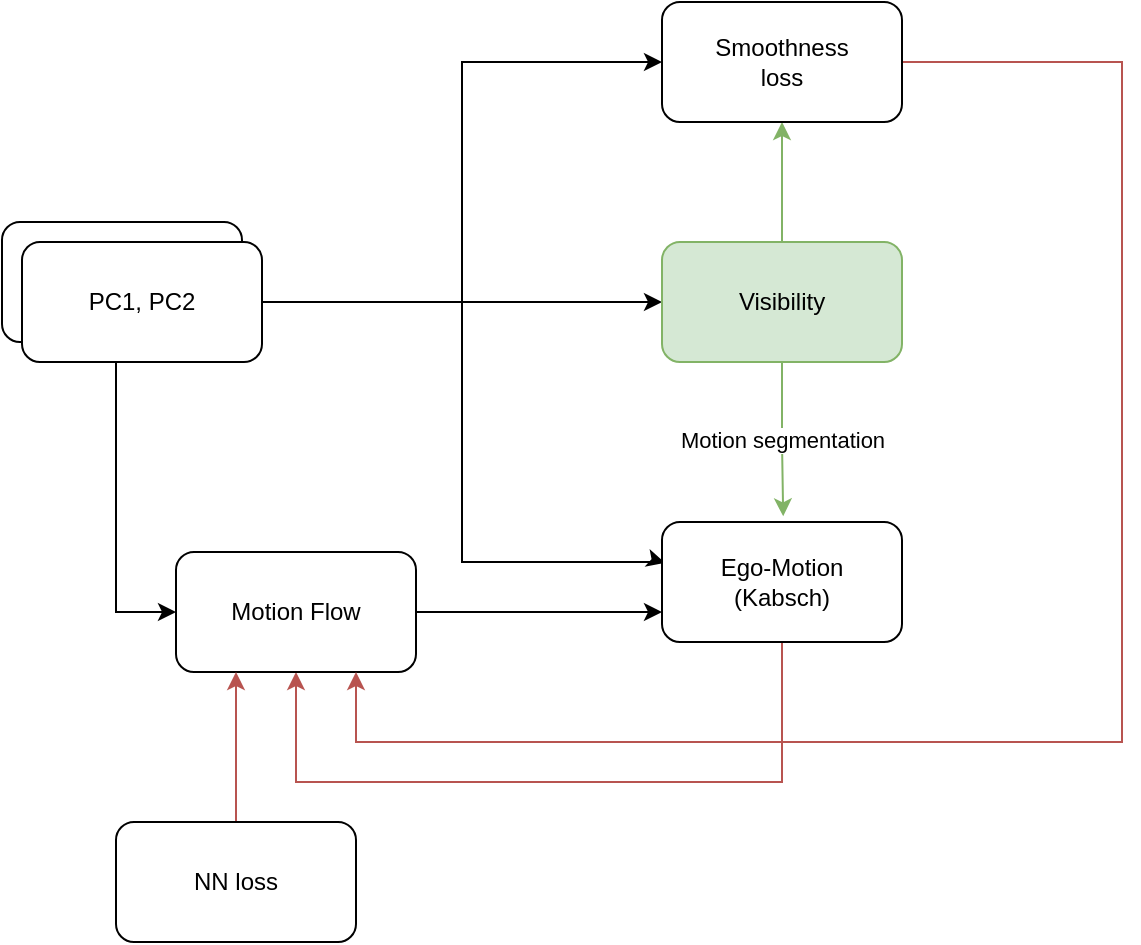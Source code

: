 <mxfile version="21.2.1" type="github">
  <diagram name="Page-1" id="eyfvea6lGuBPal7LJH-A">
    <mxGraphModel dx="1313" dy="732" grid="1" gridSize="10" guides="1" tooltips="1" connect="1" arrows="1" fold="1" page="1" pageScale="1" pageWidth="850" pageHeight="1100" math="0" shadow="0">
      <root>
        <mxCell id="0" />
        <mxCell id="1" parent="0" />
        <mxCell id="uvWgcEKKaf4A_azUMl_0-2" value="PC1" style="rounded=1;whiteSpace=wrap;html=1;" vertex="1" parent="1">
          <mxGeometry x="50" y="300" width="120" height="60" as="geometry" />
        </mxCell>
        <mxCell id="uvWgcEKKaf4A_azUMl_0-29" style="edgeStyle=orthogonalEdgeStyle;rounded=0;orthogonalLoop=1;jettySize=auto;html=1;entryX=0;entryY=0.5;entryDx=0;entryDy=0;" edge="1" parent="1" source="uvWgcEKKaf4A_azUMl_0-3" target="uvWgcEKKaf4A_azUMl_0-6">
          <mxGeometry relative="1" as="geometry" />
        </mxCell>
        <mxCell id="uvWgcEKKaf4A_azUMl_0-30" style="edgeStyle=orthogonalEdgeStyle;rounded=0;orthogonalLoop=1;jettySize=auto;html=1;entryX=0;entryY=0.5;entryDx=0;entryDy=0;" edge="1" parent="1" source="uvWgcEKKaf4A_azUMl_0-3" target="uvWgcEKKaf4A_azUMl_0-11">
          <mxGeometry relative="1" as="geometry" />
        </mxCell>
        <mxCell id="uvWgcEKKaf4A_azUMl_0-31" style="edgeStyle=orthogonalEdgeStyle;rounded=0;orthogonalLoop=1;jettySize=auto;html=1;entryX=0.012;entryY=0.34;entryDx=0;entryDy=0;entryPerimeter=0;" edge="1" parent="1" source="uvWgcEKKaf4A_azUMl_0-3" target="uvWgcEKKaf4A_azUMl_0-8">
          <mxGeometry relative="1" as="geometry">
            <Array as="points">
              <mxPoint x="280" y="340" />
              <mxPoint x="280" y="470" />
              <mxPoint x="380" y="470" />
            </Array>
          </mxGeometry>
        </mxCell>
        <mxCell id="uvWgcEKKaf4A_azUMl_0-34" style="edgeStyle=orthogonalEdgeStyle;rounded=0;orthogonalLoop=1;jettySize=auto;html=1;entryX=0;entryY=0.5;entryDx=0;entryDy=0;" edge="1" parent="1" target="uvWgcEKKaf4A_azUMl_0-9">
          <mxGeometry relative="1" as="geometry">
            <mxPoint x="107" y="370" as="sourcePoint" />
            <mxPoint x="137" y="495" as="targetPoint" />
            <Array as="points">
              <mxPoint x="107" y="495" />
            </Array>
          </mxGeometry>
        </mxCell>
        <mxCell id="uvWgcEKKaf4A_azUMl_0-3" value="PC1, PC2" style="rounded=1;whiteSpace=wrap;html=1;" vertex="1" parent="1">
          <mxGeometry x="60" y="310" width="120" height="60" as="geometry" />
        </mxCell>
        <mxCell id="uvWgcEKKaf4A_azUMl_0-13" value="Motion segmentation" style="edgeStyle=orthogonalEdgeStyle;rounded=0;orthogonalLoop=1;jettySize=auto;html=1;entryX=0.505;entryY=-0.047;entryDx=0;entryDy=0;entryPerimeter=0;fillColor=#d5e8d4;strokeColor=#82b366;" edge="1" parent="1" source="uvWgcEKKaf4A_azUMl_0-6" target="uvWgcEKKaf4A_azUMl_0-8">
          <mxGeometry relative="1" as="geometry" />
        </mxCell>
        <mxCell id="uvWgcEKKaf4A_azUMl_0-15" style="edgeStyle=orthogonalEdgeStyle;rounded=0;orthogonalLoop=1;jettySize=auto;html=1;entryX=0.5;entryY=1;entryDx=0;entryDy=0;fillColor=#d5e8d4;strokeColor=#82b366;" edge="1" parent="1" source="uvWgcEKKaf4A_azUMl_0-6" target="uvWgcEKKaf4A_azUMl_0-11">
          <mxGeometry relative="1" as="geometry" />
        </mxCell>
        <mxCell id="uvWgcEKKaf4A_azUMl_0-6" value="Visibility" style="rounded=1;whiteSpace=wrap;html=1;fillColor=#d5e8d4;strokeColor=#82b366;" vertex="1" parent="1">
          <mxGeometry x="380" y="310" width="120" height="60" as="geometry" />
        </mxCell>
        <mxCell id="uvWgcEKKaf4A_azUMl_0-36" style="edgeStyle=orthogonalEdgeStyle;rounded=0;orthogonalLoop=1;jettySize=auto;html=1;entryX=0.5;entryY=1;entryDx=0;entryDy=0;fillColor=#f8cecc;strokeColor=#b85450;" edge="1" parent="1" source="uvWgcEKKaf4A_azUMl_0-8" target="uvWgcEKKaf4A_azUMl_0-9">
          <mxGeometry relative="1" as="geometry">
            <Array as="points">
              <mxPoint x="440" y="580" />
              <mxPoint x="197" y="580" />
            </Array>
          </mxGeometry>
        </mxCell>
        <mxCell id="uvWgcEKKaf4A_azUMl_0-8" value="&lt;div&gt;Ego-Motion&lt;/div&gt;&lt;div&gt;(Kabsch)&lt;br&gt;&lt;/div&gt;" style="rounded=1;whiteSpace=wrap;html=1;" vertex="1" parent="1">
          <mxGeometry x="380" y="450" width="120" height="60" as="geometry" />
        </mxCell>
        <mxCell id="uvWgcEKKaf4A_azUMl_0-39" style="edgeStyle=orthogonalEdgeStyle;rounded=0;orthogonalLoop=1;jettySize=auto;html=1;entryX=0;entryY=0.75;entryDx=0;entryDy=0;" edge="1" parent="1" source="uvWgcEKKaf4A_azUMl_0-9" target="uvWgcEKKaf4A_azUMl_0-8">
          <mxGeometry relative="1" as="geometry" />
        </mxCell>
        <mxCell id="uvWgcEKKaf4A_azUMl_0-9" value="Motion Flow" style="rounded=1;whiteSpace=wrap;html=1;" vertex="1" parent="1">
          <mxGeometry x="137" y="465" width="120" height="60" as="geometry" />
        </mxCell>
        <mxCell id="uvWgcEKKaf4A_azUMl_0-35" style="edgeStyle=orthogonalEdgeStyle;rounded=0;orthogonalLoop=1;jettySize=auto;html=1;entryX=0.75;entryY=1;entryDx=0;entryDy=0;fillColor=#f8cecc;strokeColor=#b85450;" edge="1" parent="1" source="uvWgcEKKaf4A_azUMl_0-11" target="uvWgcEKKaf4A_azUMl_0-9">
          <mxGeometry relative="1" as="geometry">
            <Array as="points">
              <mxPoint x="610" y="220" />
              <mxPoint x="610" y="560" />
              <mxPoint x="227" y="560" />
            </Array>
          </mxGeometry>
        </mxCell>
        <mxCell id="uvWgcEKKaf4A_azUMl_0-11" value="&lt;div&gt;Smoothness&lt;/div&gt;&lt;div&gt;loss&lt;br&gt;&lt;/div&gt;" style="rounded=1;whiteSpace=wrap;html=1;" vertex="1" parent="1">
          <mxGeometry x="380" y="190" width="120" height="60" as="geometry" />
        </mxCell>
        <mxCell id="uvWgcEKKaf4A_azUMl_0-38" style="edgeStyle=orthogonalEdgeStyle;rounded=0;orthogonalLoop=1;jettySize=auto;html=1;entryX=0.25;entryY=1;entryDx=0;entryDy=0;fillColor=#f8cecc;strokeColor=#b85450;" edge="1" parent="1" source="uvWgcEKKaf4A_azUMl_0-37" target="uvWgcEKKaf4A_azUMl_0-9">
          <mxGeometry relative="1" as="geometry" />
        </mxCell>
        <mxCell id="uvWgcEKKaf4A_azUMl_0-37" value="NN loss" style="rounded=1;whiteSpace=wrap;html=1;" vertex="1" parent="1">
          <mxGeometry x="107" y="600" width="120" height="60" as="geometry" />
        </mxCell>
      </root>
    </mxGraphModel>
  </diagram>
</mxfile>
